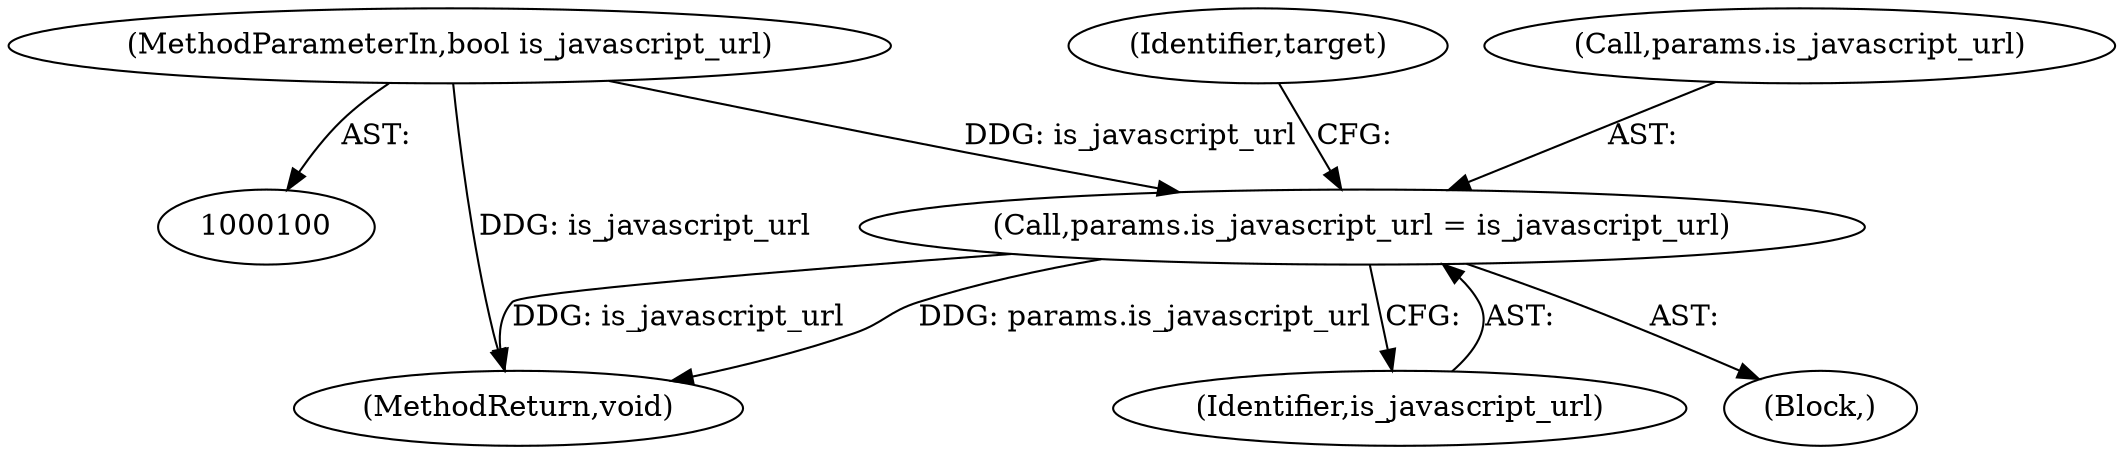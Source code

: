 digraph "1_Chrome_ea3d1d84be3d6f97bf50e76511c9e26af6895533_6@del" {
"1000154" [label="(Call,params.is_javascript_url = is_javascript_url)"];
"1000102" [label="(MethodParameterIn,bool is_javascript_url)"];
"1000205" [label="(MethodReturn,void)"];
"1000160" [label="(Identifier,target)"];
"1000154" [label="(Call,params.is_javascript_url = is_javascript_url)"];
"1000158" [label="(Identifier,is_javascript_url)"];
"1000111" [label="(Block,)"];
"1000155" [label="(Call,params.is_javascript_url)"];
"1000102" [label="(MethodParameterIn,bool is_javascript_url)"];
"1000154" -> "1000111"  [label="AST: "];
"1000154" -> "1000158"  [label="CFG: "];
"1000155" -> "1000154"  [label="AST: "];
"1000158" -> "1000154"  [label="AST: "];
"1000160" -> "1000154"  [label="CFG: "];
"1000154" -> "1000205"  [label="DDG: params.is_javascript_url"];
"1000154" -> "1000205"  [label="DDG: is_javascript_url"];
"1000102" -> "1000154"  [label="DDG: is_javascript_url"];
"1000102" -> "1000100"  [label="AST: "];
"1000102" -> "1000205"  [label="DDG: is_javascript_url"];
}
